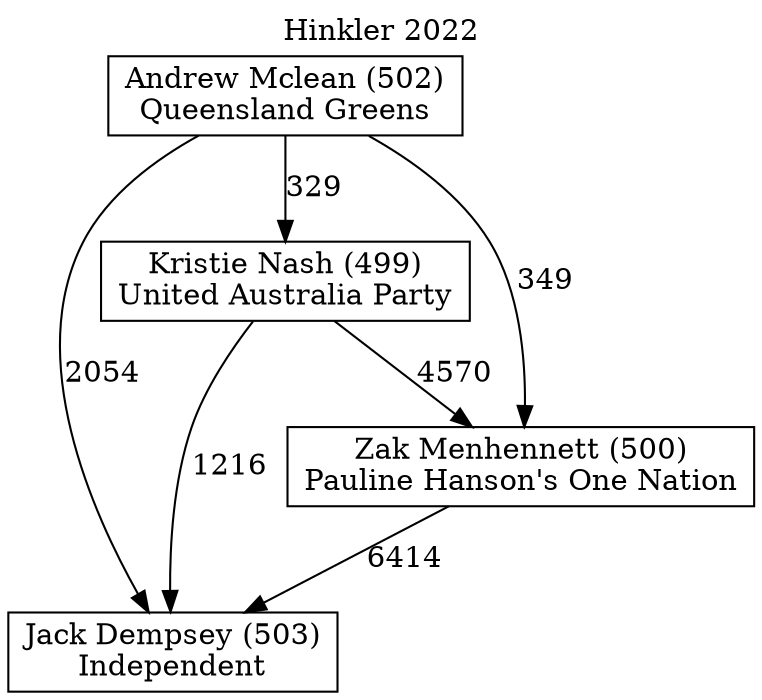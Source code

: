 // House preference flow
digraph "Jack Dempsey (503)_Hinkler_2022" {
	graph [label="Hinkler 2022" labelloc=t mclimit=10]
	node [shape=box]
	"Kristie Nash (499)" [label="Kristie Nash (499)
United Australia Party"]
	"Jack Dempsey (503)" [label="Jack Dempsey (503)
Independent"]
	"Andrew Mclean (502)" [label="Andrew Mclean (502)
Queensland Greens"]
	"Zak Menhennett (500)" [label="Zak Menhennett (500)
Pauline Hanson's One Nation"]
	"Andrew Mclean (502)" -> "Kristie Nash (499)" [label=329]
	"Kristie Nash (499)" -> "Jack Dempsey (503)" [label=1216]
	"Andrew Mclean (502)" -> "Zak Menhennett (500)" [label=349]
	"Zak Menhennett (500)" -> "Jack Dempsey (503)" [label=6414]
	"Kristie Nash (499)" -> "Zak Menhennett (500)" [label=4570]
	"Andrew Mclean (502)" -> "Jack Dempsey (503)" [label=2054]
}
